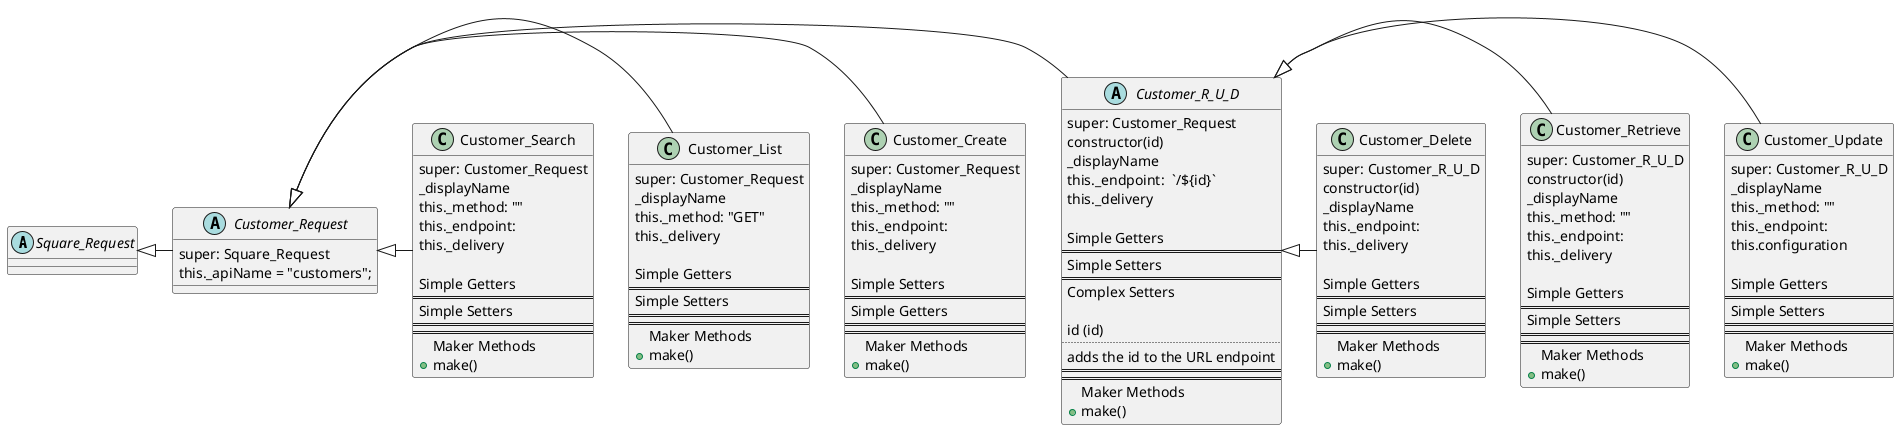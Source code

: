 @startuml
'https://plantuml.com/class-diagram

Square_Request <|- Customer_Request
Customer_Request <|- Customer_R_U_D
Customer_R_U_D <|- Customer_Update
Customer_R_U_D <|- Customer_Retrieve
Customer_R_U_D <|- Customer_Delete
Customer_Request <|- Customer_Create
Customer_Request <|- Customer_List
Customer_Request <|- Customer_Search

abstract class Square_Request {}
abstract class Customer_Request {
super: Square_Request
this._apiName = "customers";
}

abstract class Customer_R_U_D {
super: Customer_Request
constructor(id)
_displayName
this._endpoint:  `/${id}`
this._delivery

Simple Getters
==
Simple Setters
==
Complex Setters

id (id)
..
adds the id to the URL endpoint
==
==
Maker Methods
+make()
}
class Customer_Update {
super: Customer_R_U_D
_displayName
this._method: ""
this._endpoint:
this.configuration

Simple Getters
==
Simple Setters
==
==
Maker Methods
+make()
}
class Customer_Retrieve {
super: Customer_R_U_D
constructor(id)
_displayName
this._method: ""
this._endpoint:
this._delivery

Simple Getters
==
Simple Setters
==
==
Maker Methods
+make()
}
class Customer_Delete {
super: Customer_R_U_D
constructor(id)
_displayName
this._endpoint:
this._delivery

Simple Getters
==
Simple Setters
==
==
Maker Methods
+make()
}

class Customer_Create {
super: Customer_Request
_displayName
this._method: ""
this._endpoint:
this._delivery

Simple Setters
==
Simple Getters
==
==
Maker Methods
+make()
}
class Customer_List {
super: Customer_Request
_displayName
this._method: "GET"
this._delivery

Simple Getters
==
Simple Setters
==
==
Maker Methods
+make()
}
class Customer_Search {
super: Customer_Request
_displayName
this._method: ""
this._endpoint:
this._delivery

Simple Getters
==
Simple Setters
==
==
Maker Methods
+make()
}

















@enduml